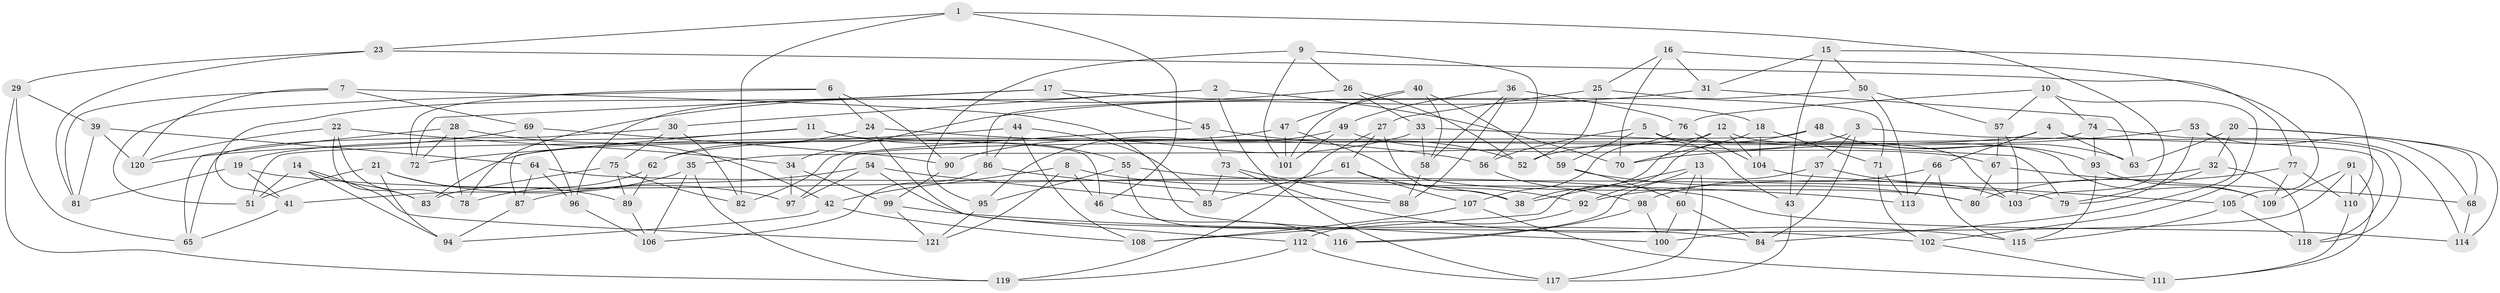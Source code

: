 // Generated by graph-tools (version 1.1) at 2025/50/03/09/25 03:50:55]
// undirected, 121 vertices, 242 edges
graph export_dot {
graph [start="1"]
  node [color=gray90,style=filled];
  1;
  2;
  3;
  4;
  5;
  6;
  7;
  8;
  9;
  10;
  11;
  12;
  13;
  14;
  15;
  16;
  17;
  18;
  19;
  20;
  21;
  22;
  23;
  24;
  25;
  26;
  27;
  28;
  29;
  30;
  31;
  32;
  33;
  34;
  35;
  36;
  37;
  38;
  39;
  40;
  41;
  42;
  43;
  44;
  45;
  46;
  47;
  48;
  49;
  50;
  51;
  52;
  53;
  54;
  55;
  56;
  57;
  58;
  59;
  60;
  61;
  62;
  63;
  64;
  65;
  66;
  67;
  68;
  69;
  70;
  71;
  72;
  73;
  74;
  75;
  76;
  77;
  78;
  79;
  80;
  81;
  82;
  83;
  84;
  85;
  86;
  87;
  88;
  89;
  90;
  91;
  92;
  93;
  94;
  95;
  96;
  97;
  98;
  99;
  100;
  101;
  102;
  103;
  104;
  105;
  106;
  107;
  108;
  109;
  110;
  111;
  112;
  113;
  114;
  115;
  116;
  117;
  118;
  119;
  120;
  121;
  1 -- 46;
  1 -- 103;
  1 -- 82;
  1 -- 23;
  2 -- 30;
  2 -- 96;
  2 -- 117;
  2 -- 70;
  3 -- 84;
  3 -- 52;
  3 -- 37;
  3 -- 118;
  4 -- 83;
  4 -- 118;
  4 -- 63;
  4 -- 66;
  5 -- 103;
  5 -- 56;
  5 -- 43;
  5 -- 59;
  6 -- 72;
  6 -- 51;
  6 -- 24;
  6 -- 90;
  7 -- 100;
  7 -- 69;
  7 -- 81;
  7 -- 120;
  8 -- 38;
  8 -- 46;
  8 -- 121;
  8 -- 42;
  9 -- 56;
  9 -- 26;
  9 -- 95;
  9 -- 101;
  10 -- 76;
  10 -- 57;
  10 -- 74;
  10 -- 102;
  11 -- 19;
  11 -- 46;
  11 -- 87;
  11 -- 55;
  12 -- 104;
  12 -- 35;
  12 -- 109;
  12 -- 38;
  13 -- 117;
  13 -- 92;
  13 -- 38;
  13 -- 60;
  14 -- 121;
  14 -- 94;
  14 -- 83;
  14 -- 51;
  15 -- 43;
  15 -- 31;
  15 -- 110;
  15 -- 50;
  16 -- 105;
  16 -- 25;
  16 -- 70;
  16 -- 31;
  17 -- 45;
  17 -- 18;
  17 -- 72;
  17 -- 41;
  18 -- 71;
  18 -- 70;
  18 -- 104;
  19 -- 41;
  19 -- 114;
  19 -- 81;
  20 -- 68;
  20 -- 32;
  20 -- 63;
  20 -- 114;
  21 -- 97;
  21 -- 51;
  21 -- 94;
  21 -- 89;
  22 -- 78;
  22 -- 120;
  22 -- 34;
  22 -- 83;
  23 -- 81;
  23 -- 77;
  23 -- 29;
  24 -- 56;
  24 -- 62;
  24 -- 112;
  25 -- 71;
  25 -- 52;
  25 -- 27;
  26 -- 78;
  26 -- 33;
  26 -- 52;
  27 -- 38;
  27 -- 119;
  27 -- 61;
  28 -- 65;
  28 -- 72;
  28 -- 42;
  28 -- 78;
  29 -- 39;
  29 -- 65;
  29 -- 119;
  30 -- 65;
  30 -- 75;
  30 -- 82;
  31 -- 34;
  31 -- 63;
  32 -- 79;
  32 -- 118;
  32 -- 92;
  33 -- 58;
  33 -- 79;
  33 -- 90;
  34 -- 97;
  34 -- 99;
  35 -- 119;
  35 -- 106;
  35 -- 41;
  36 -- 58;
  36 -- 49;
  36 -- 76;
  36 -- 88;
  37 -- 116;
  37 -- 43;
  37 -- 103;
  39 -- 64;
  39 -- 120;
  39 -- 81;
  40 -- 101;
  40 -- 59;
  40 -- 47;
  40 -- 58;
  41 -- 65;
  42 -- 108;
  42 -- 94;
  43 -- 117;
  44 -- 108;
  44 -- 85;
  44 -- 86;
  44 -- 72;
  45 -- 73;
  45 -- 82;
  45 -- 52;
  46 -- 116;
  47 -- 62;
  47 -- 101;
  47 -- 80;
  48 -- 51;
  48 -- 63;
  48 -- 108;
  48 -- 93;
  49 -- 95;
  49 -- 67;
  49 -- 101;
  50 -- 57;
  50 -- 86;
  50 -- 113;
  53 -- 68;
  53 -- 79;
  53 -- 84;
  53 -- 70;
  54 -- 87;
  54 -- 84;
  54 -- 85;
  54 -- 97;
  55 -- 113;
  55 -- 116;
  55 -- 95;
  56 -- 98;
  57 -- 103;
  57 -- 67;
  58 -- 88;
  59 -- 80;
  59 -- 60;
  60 -- 84;
  60 -- 100;
  61 -- 92;
  61 -- 107;
  61 -- 85;
  62 -- 89;
  62 -- 78;
  64 -- 79;
  64 -- 96;
  64 -- 87;
  66 -- 115;
  66 -- 98;
  66 -- 113;
  67 -- 68;
  67 -- 80;
  68 -- 114;
  69 -- 90;
  69 -- 120;
  69 -- 96;
  71 -- 113;
  71 -- 102;
  73 -- 115;
  73 -- 88;
  73 -- 85;
  74 -- 114;
  74 -- 93;
  74 -- 97;
  75 -- 89;
  75 -- 83;
  75 -- 82;
  76 -- 107;
  76 -- 104;
  77 -- 110;
  77 -- 109;
  77 -- 80;
  86 -- 106;
  86 -- 88;
  87 -- 94;
  89 -- 106;
  90 -- 99;
  91 -- 110;
  91 -- 111;
  91 -- 100;
  91 -- 109;
  92 -- 112;
  93 -- 115;
  93 -- 109;
  95 -- 121;
  96 -- 106;
  98 -- 100;
  98 -- 116;
  99 -- 102;
  99 -- 121;
  102 -- 111;
  104 -- 105;
  105 -- 115;
  105 -- 118;
  107 -- 108;
  107 -- 111;
  110 -- 111;
  112 -- 117;
  112 -- 119;
}
